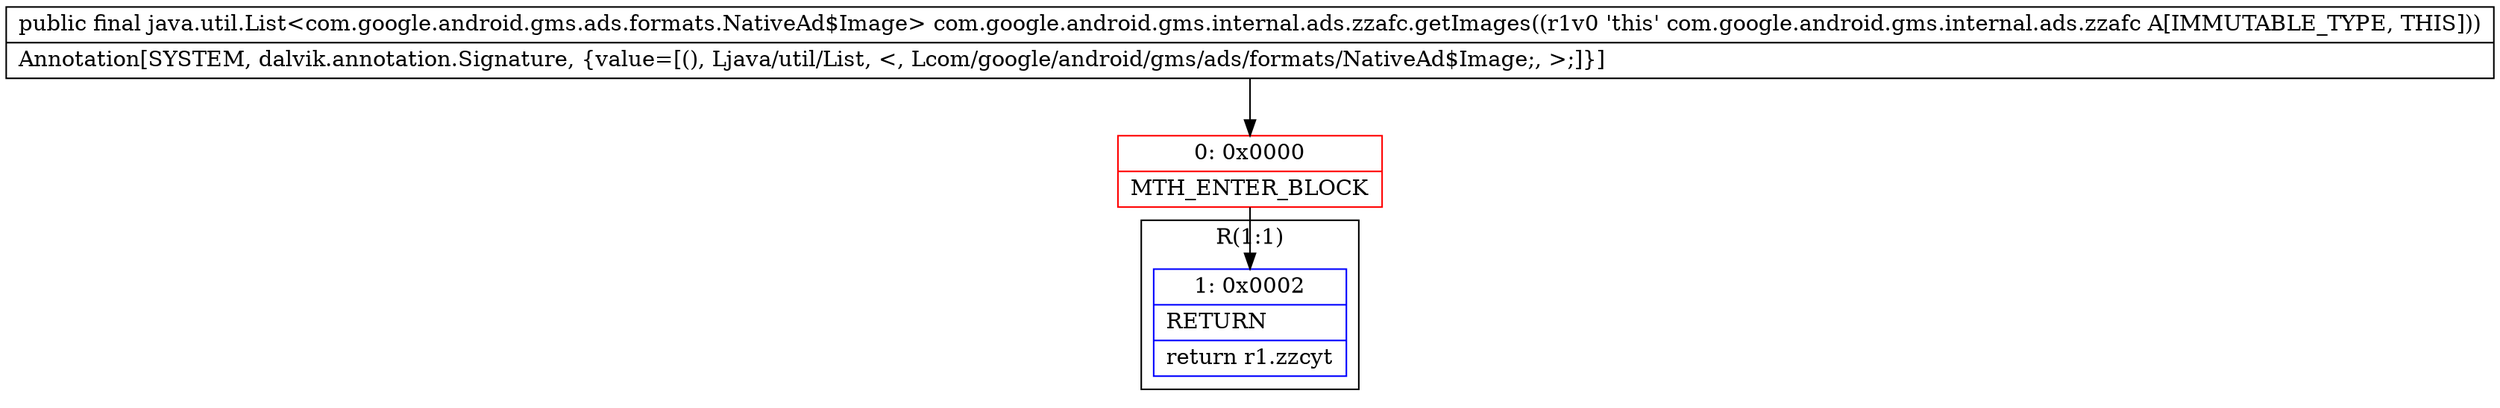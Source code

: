 digraph "CFG forcom.google.android.gms.internal.ads.zzafc.getImages()Ljava\/util\/List;" {
subgraph cluster_Region_1320197506 {
label = "R(1:1)";
node [shape=record,color=blue];
Node_1 [shape=record,label="{1\:\ 0x0002|RETURN\l|return r1.zzcyt\l}"];
}
Node_0 [shape=record,color=red,label="{0\:\ 0x0000|MTH_ENTER_BLOCK\l}"];
MethodNode[shape=record,label="{public final java.util.List\<com.google.android.gms.ads.formats.NativeAd$Image\> com.google.android.gms.internal.ads.zzafc.getImages((r1v0 'this' com.google.android.gms.internal.ads.zzafc A[IMMUTABLE_TYPE, THIS]))  | Annotation[SYSTEM, dalvik.annotation.Signature, \{value=[(), Ljava\/util\/List, \<, Lcom\/google\/android\/gms\/ads\/formats\/NativeAd$Image;, \>;]\}]\l}"];
MethodNode -> Node_0;
Node_0 -> Node_1;
}

